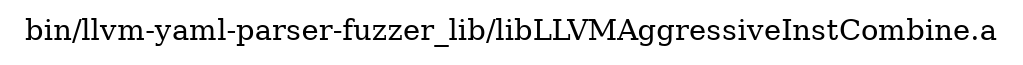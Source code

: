 digraph "bin/llvm-yaml-parser-fuzzer_lib/libLLVMAggressiveInstCombine.a" {
	label="bin/llvm-yaml-parser-fuzzer_lib/libLLVMAggressiveInstCombine.a";
	rankdir=LR;

}
